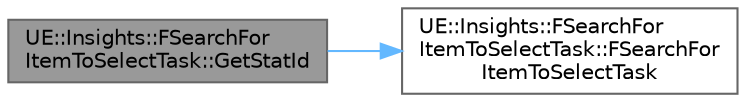 digraph "UE::Insights::FSearchForItemToSelectTask::GetStatId"
{
 // INTERACTIVE_SVG=YES
 // LATEX_PDF_SIZE
  bgcolor="transparent";
  edge [fontname=Helvetica,fontsize=10,labelfontname=Helvetica,labelfontsize=10];
  node [fontname=Helvetica,fontsize=10,shape=box,height=0.2,width=0.4];
  rankdir="LR";
  Node1 [id="Node000001",label="UE::Insights::FSearchFor\lItemToSelectTask::GetStatId",height=0.2,width=0.4,color="gray40", fillcolor="grey60", style="filled", fontcolor="black",tooltip=" "];
  Node1 -> Node2 [id="edge1_Node000001_Node000002",color="steelblue1",style="solid",tooltip=" "];
  Node2 [id="Node000002",label="UE::Insights::FSearchFor\lItemToSelectTask::FSearchFor\lItemToSelectTask",height=0.2,width=0.4,color="grey40", fillcolor="white", style="filled",URL="$d4/d7d/classUE_1_1Insights_1_1FSearchForItemToSelectTask.html#a75fa0bbe2960e7f348e3cd98d9dbcde3",tooltip=" "];
}
